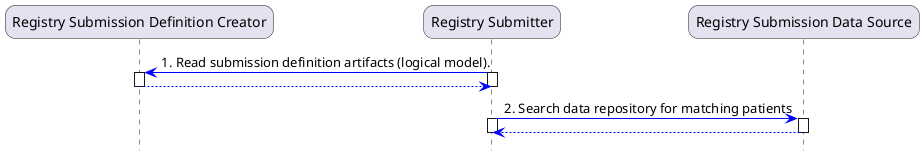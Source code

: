 /'
    This content is automatically generated from CREDS.xml by overview.xslt
'/
@startuml
hide footbox
skinparam usecase {
backgroundColor DeepSkyBlue
BorderColor DarkSlateGray
ArrowColor Blue
}

skinparam Note {
BackgroundColor LightBlue
BorderColor Blue
}

skinparam roundcorner 20

skinparam Component {
FontName Arial
Style awesome
BorderColor DeepSkyBlue
BackgroundColor LightBlue
}
participant "Registry Submission Definition Creator" as RSDC
participant "Registry Submitter" as RS
participant "Registry Submission Data Source" as RSDS

RS -> RSDC : 1. Read submission definition artifacts (logical model).
activate "RSDC"
activate "RS"
return
deactivate "RSDC"
deactivate "RS"
RS -> RSDS : 2. Search data repository for matching patients
activate "RSDS"
activate "RS"
return
deactivate "RSDS"
deactivate "RS"
@enduml
